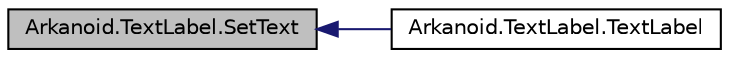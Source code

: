 digraph "Arkanoid.TextLabel.SetText"
{
 // INTERACTIVE_SVG=YES
  edge [fontname="Helvetica",fontsize="10",labelfontname="Helvetica",labelfontsize="10"];
  node [fontname="Helvetica",fontsize="10",shape=record];
  rankdir="LR";
  Node21 [label="Arkanoid.TextLabel.SetText",height=0.2,width=0.4,color="black", fillcolor="grey75", style="filled", fontcolor="black"];
  Node21 -> Node22 [dir="back",color="midnightblue",fontsize="10",style="solid",fontname="Helvetica"];
  Node22 [label="Arkanoid.TextLabel.TextLabel",height=0.2,width=0.4,color="black", fillcolor="white", style="filled",URL="$class_arkanoid_1_1_text_label.html#a225df5f634e70dff8b9d02f64e8ac476"];
}
